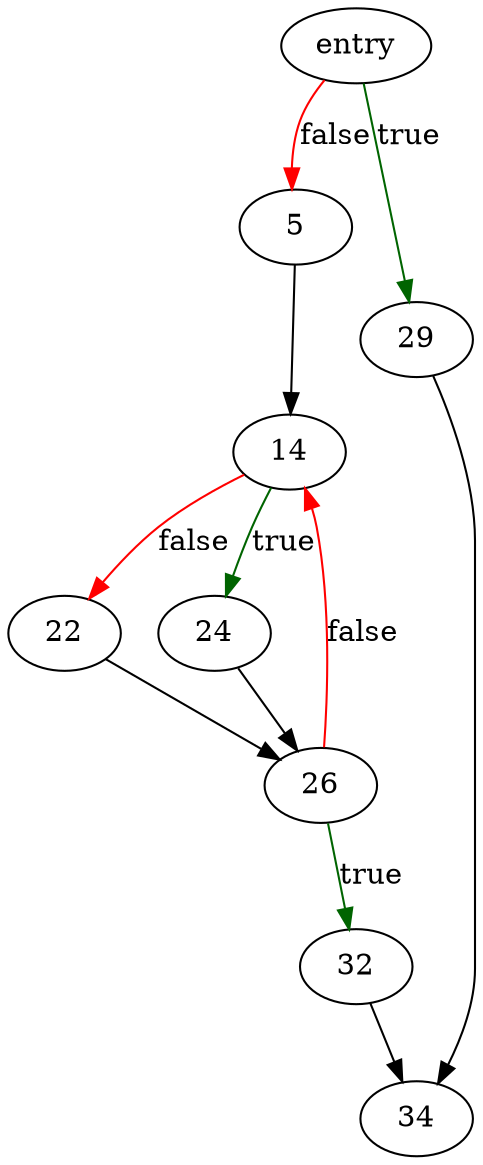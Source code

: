 digraph "format_user_or_group" {
	// Node definitions.
	3 [label=entry];
	5;
	14;
	22;
	24;
	26;
	29;
	32;
	34;

	// Edge definitions.
	3 -> 5 [
		color=red
		label=false
	];
	3 -> 29 [
		color=darkgreen
		label=true
	];
	5 -> 14;
	14 -> 22 [
		color=red
		label=false
	];
	14 -> 24 [
		color=darkgreen
		label=true
	];
	22 -> 26;
	24 -> 26;
	26 -> 14 [
		color=red
		label=false
	];
	26 -> 32 [
		color=darkgreen
		label=true
	];
	29 -> 34;
	32 -> 34;
}